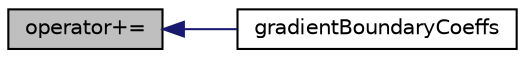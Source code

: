 digraph "operator+="
{
  bgcolor="transparent";
  edge [fontname="Helvetica",fontsize="10",labelfontname="Helvetica",labelfontsize="10"];
  node [fontname="Helvetica",fontsize="10",shape=record];
  rankdir="LR";
  Node3267 [label="operator+=",height=0.2,width=0.4,color="black", fillcolor="grey75", style="filled", fontcolor="black"];
  Node3267 -> Node3268 [dir="back",color="midnightblue",fontsize="10",style="solid",fontname="Helvetica"];
  Node3268 [label="gradientBoundaryCoeffs",height=0.2,width=0.4,color="black",URL="$a23169.html#ac7b65e2f43671830c727efe609613877",tooltip="Return the matrix source coefficients corresponding to the. "];
}
